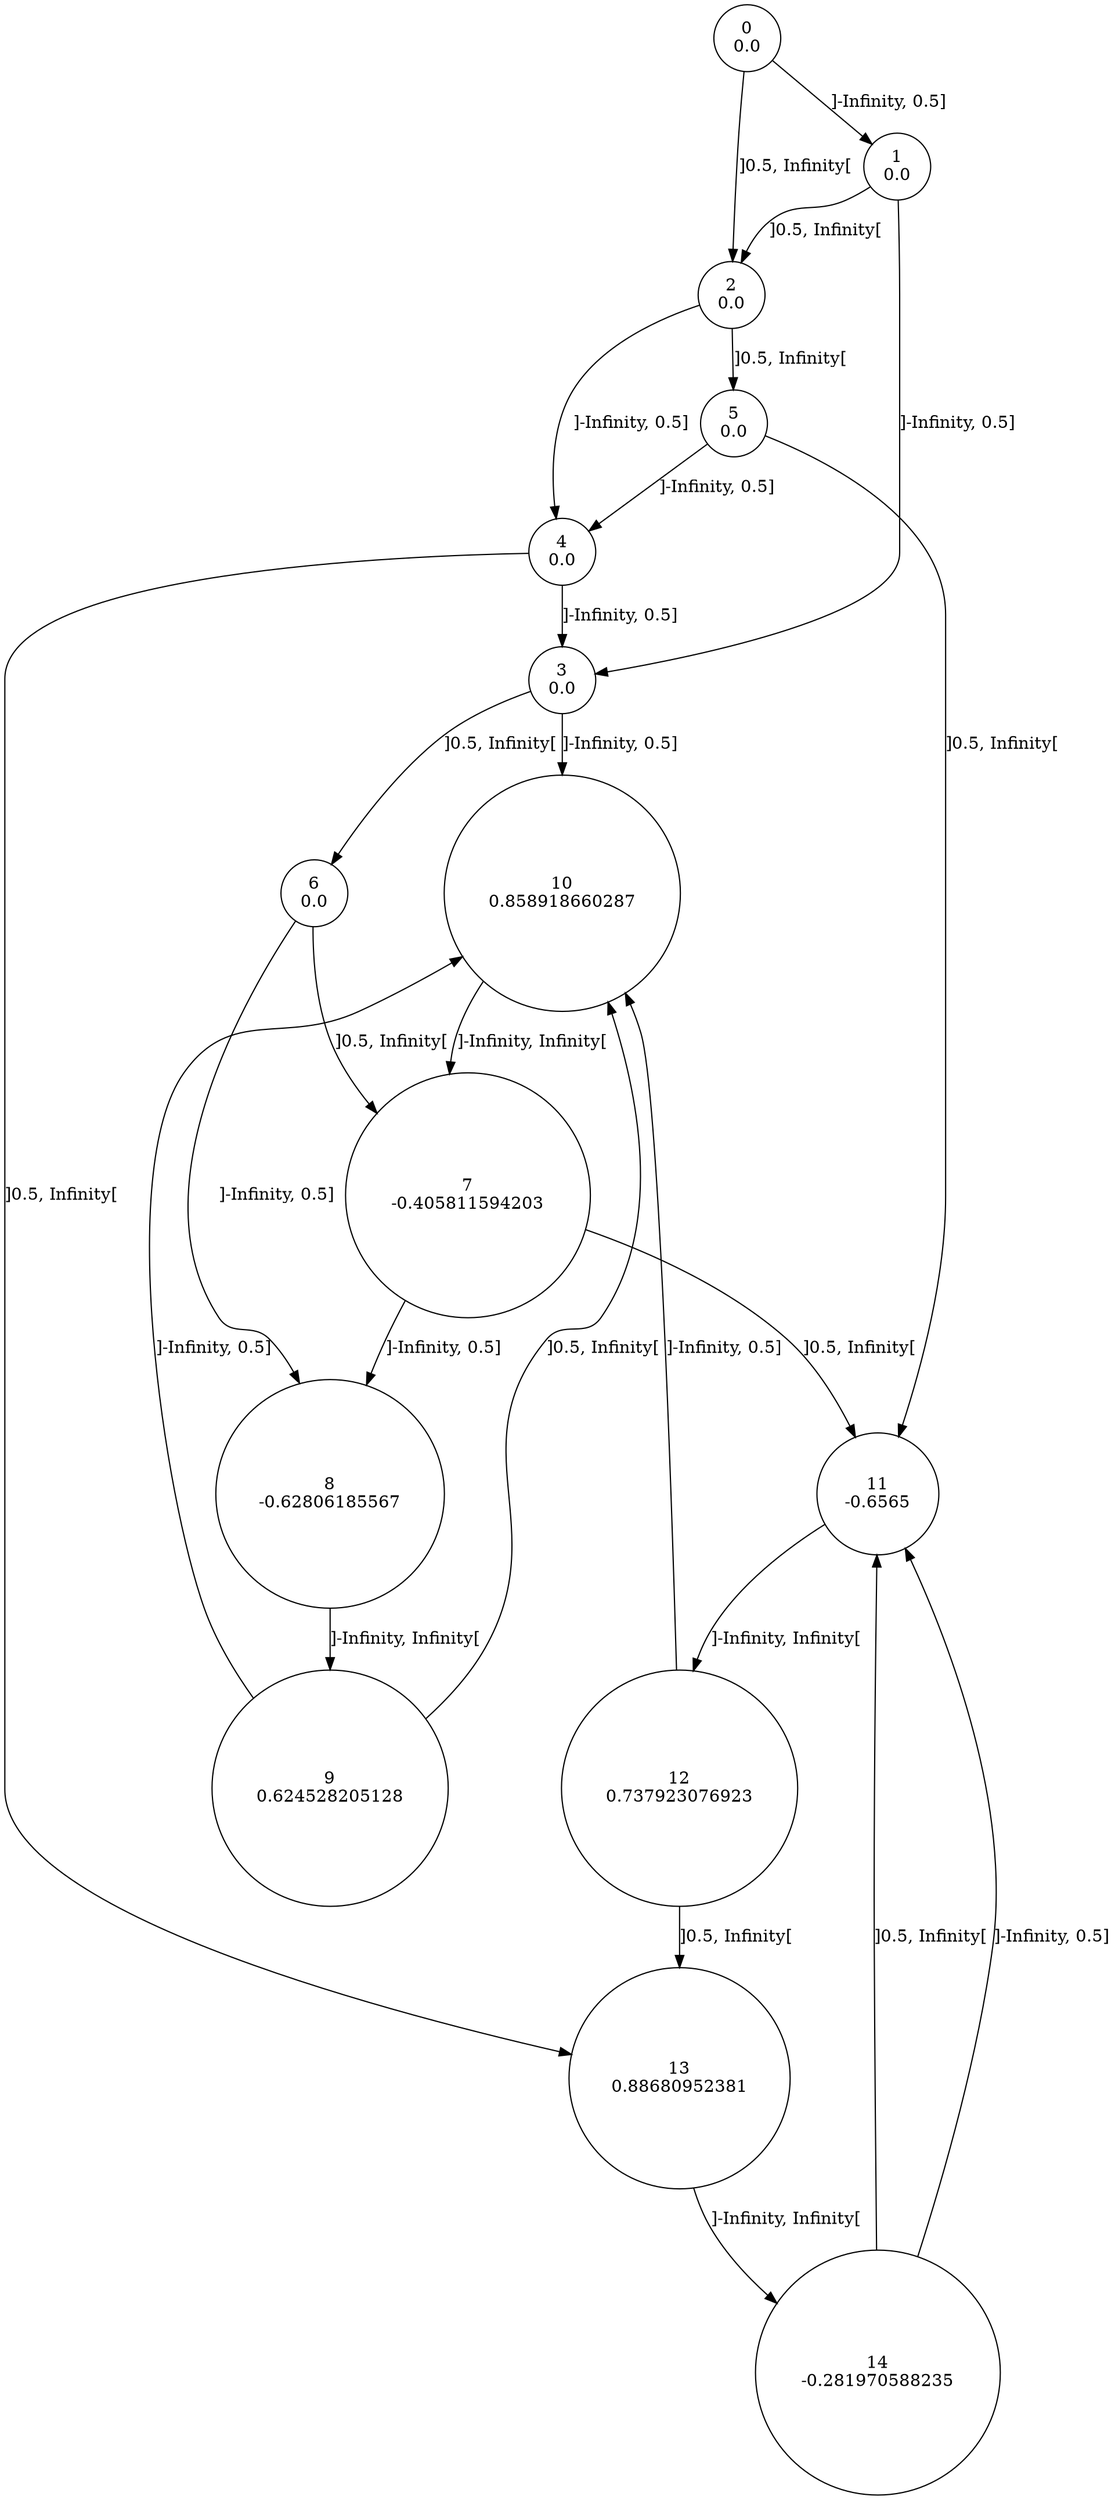 digraph a {
0 [shape=circle, label="0\n0.0"];
	0 -> 1 [label="]-Infinity, 0.5]"];
	0 -> 2 [label="]0.5, Infinity["];
1 [shape=circle, label="1\n0.0"];
	1 -> 3 [label="]-Infinity, 0.5]"];
	1 -> 2 [label="]0.5, Infinity["];
2 [shape=circle, label="2\n0.0"];
	2 -> 4 [label="]-Infinity, 0.5]"];
	2 -> 5 [label="]0.5, Infinity["];
3 [shape=circle, label="3\n0.0"];
	3 -> 10 [label="]-Infinity, 0.5]"];
	3 -> 6 [label="]0.5, Infinity["];
4 [shape=circle, label="4\n0.0"];
	4 -> 3 [label="]-Infinity, 0.5]"];
	4 -> 13 [label="]0.5, Infinity["];
5 [shape=circle, label="5\n0.0"];
	5 -> 4 [label="]-Infinity, 0.5]"];
	5 -> 11 [label="]0.5, Infinity["];
6 [shape=circle, label="6\n0.0"];
	6 -> 8 [label="]-Infinity, 0.5]"];
	6 -> 7 [label="]0.5, Infinity["];
7 [shape=circle, label="7\n-0.405811594203"];
	7 -> 8 [label="]-Infinity, 0.5]"];
	7 -> 11 [label="]0.5, Infinity["];
8 [shape=circle, label="8\n-0.62806185567"];
	8 -> 9 [label="]-Infinity, Infinity["];
9 [shape=circle, label="9\n0.624528205128"];
	9 -> 10 [label="]-Infinity, 0.5]"];
	9 -> 10 [label="]0.5, Infinity["];
10 [shape=circle, label="10\n0.858918660287"];
	10 -> 7 [label="]-Infinity, Infinity["];
11 [shape=circle, label="11\n-0.6565"];
	11 -> 12 [label="]-Infinity, Infinity["];
12 [shape=circle, label="12\n0.737923076923"];
	12 -> 10 [label="]-Infinity, 0.5]"];
	12 -> 13 [label="]0.5, Infinity["];
13 [shape=circle, label="13\n0.88680952381"];
	13 -> 14 [label="]-Infinity, Infinity["];
14 [shape=circle, label="14\n-0.281970588235"];
	14 -> 11 [label="]-Infinity, 0.5]"];
	14 -> 11 [label="]0.5, Infinity["];
}
